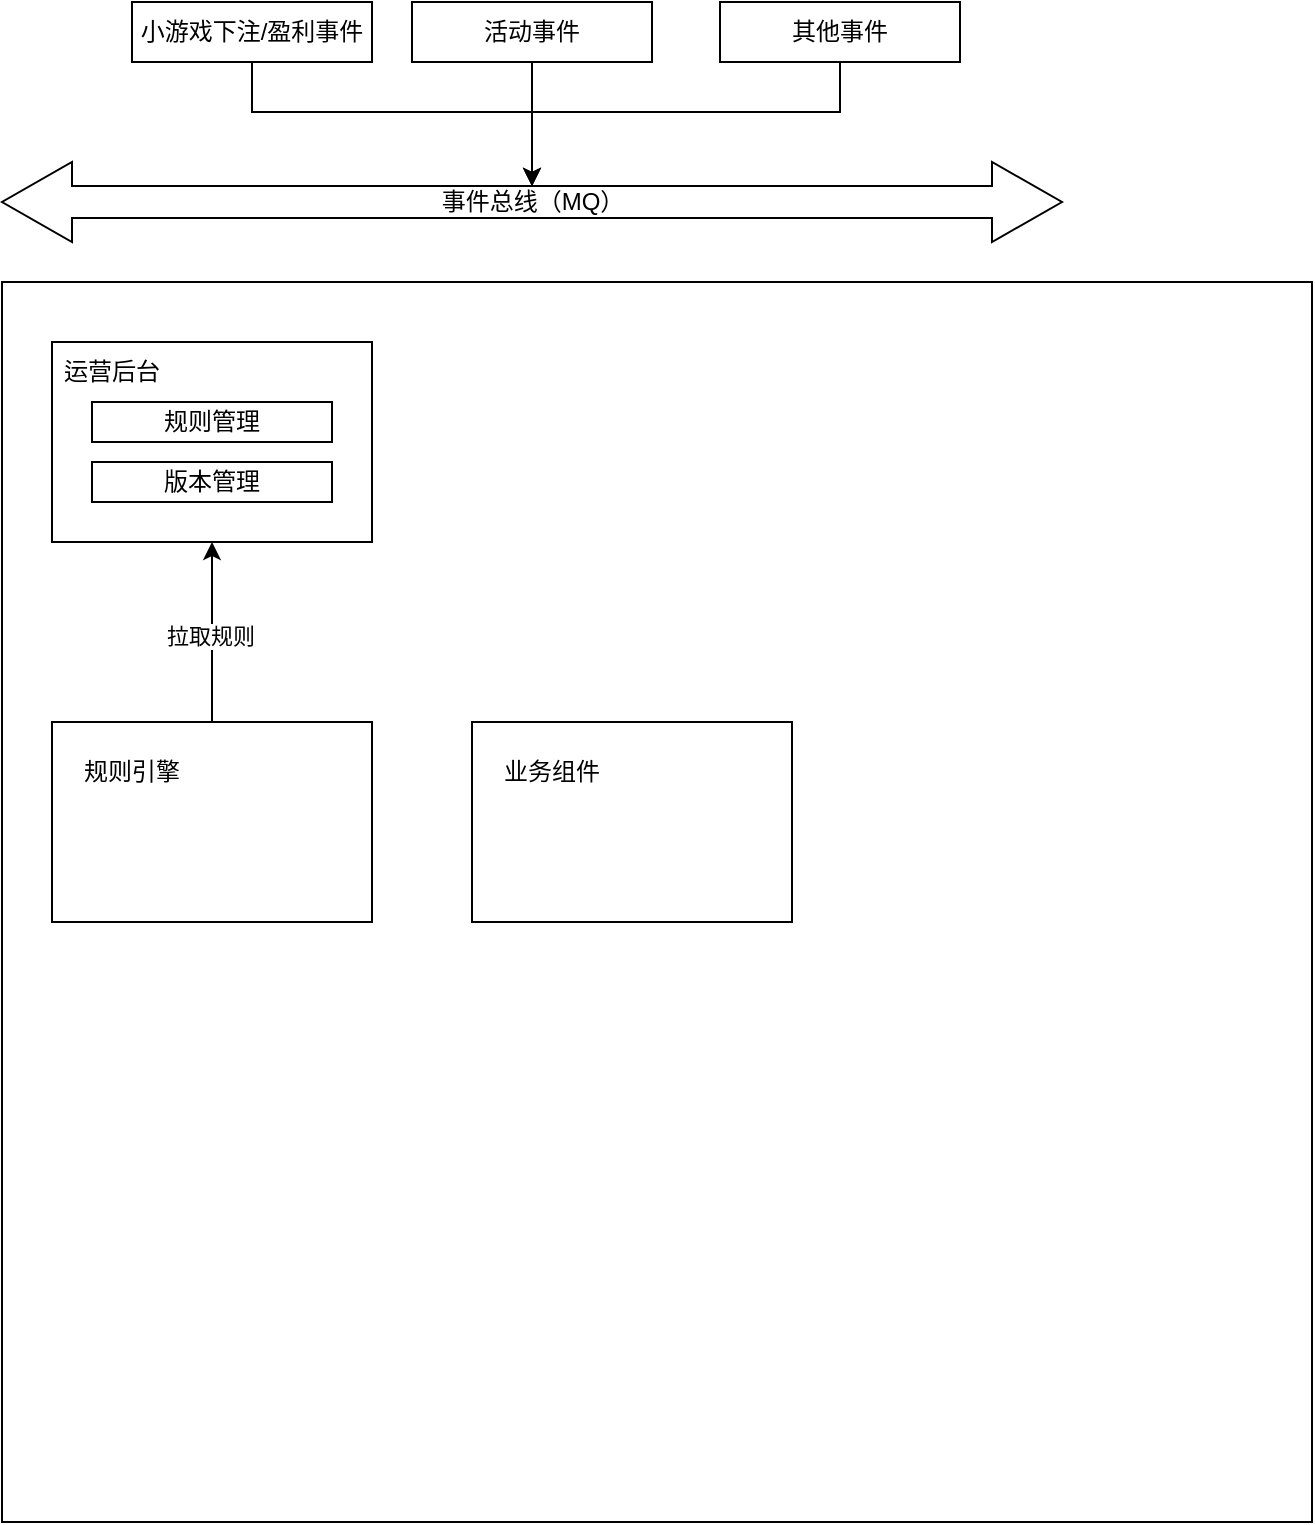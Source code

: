 <mxfile version="21.5.2" type="github">
  <diagram name="第 1 页" id="FGJh3REmYH9sXVtc4aAs">
    <mxGraphModel dx="1975" dy="855" grid="1" gridSize="10" guides="1" tooltips="1" connect="1" arrows="1" fold="1" page="1" pageScale="1" pageWidth="827" pageHeight="1169" math="0" shadow="0">
      <root>
        <mxCell id="0" />
        <mxCell id="1" parent="0" />
        <mxCell id="NLsAojO9Ypd2aA2TegAv-7" style="edgeStyle=orthogonalEdgeStyle;rounded=0;orthogonalLoop=1;jettySize=auto;html=1;entryX=0.5;entryY=0;entryDx=0;entryDy=12;entryPerimeter=0;" edge="1" parent="1" source="NLsAojO9Ypd2aA2TegAv-1" target="NLsAojO9Ypd2aA2TegAv-5">
          <mxGeometry relative="1" as="geometry" />
        </mxCell>
        <mxCell id="NLsAojO9Ypd2aA2TegAv-1" value="小游戏下注/盈利事件" style="rounded=0;whiteSpace=wrap;html=1;" vertex="1" parent="1">
          <mxGeometry x="120" y="60" width="120" height="30" as="geometry" />
        </mxCell>
        <mxCell id="NLsAojO9Ypd2aA2TegAv-8" style="edgeStyle=orthogonalEdgeStyle;rounded=0;orthogonalLoop=1;jettySize=auto;html=1;entryX=0.5;entryY=0;entryDx=0;entryDy=12;entryPerimeter=0;" edge="1" parent="1" source="NLsAojO9Ypd2aA2TegAv-2" target="NLsAojO9Ypd2aA2TegAv-5">
          <mxGeometry relative="1" as="geometry" />
        </mxCell>
        <mxCell id="NLsAojO9Ypd2aA2TegAv-2" value="活动事件" style="rounded=0;whiteSpace=wrap;html=1;" vertex="1" parent="1">
          <mxGeometry x="260" y="60" width="120" height="30" as="geometry" />
        </mxCell>
        <mxCell id="NLsAojO9Ypd2aA2TegAv-9" style="edgeStyle=orthogonalEdgeStyle;rounded=0;orthogonalLoop=1;jettySize=auto;html=1;entryX=0.5;entryY=0;entryDx=0;entryDy=12;entryPerimeter=0;" edge="1" parent="1" source="NLsAojO9Ypd2aA2TegAv-4" target="NLsAojO9Ypd2aA2TegAv-5">
          <mxGeometry relative="1" as="geometry" />
        </mxCell>
        <mxCell id="NLsAojO9Ypd2aA2TegAv-4" value="其他事件" style="rounded=0;whiteSpace=wrap;html=1;" vertex="1" parent="1">
          <mxGeometry x="414" y="60" width="120" height="30" as="geometry" />
        </mxCell>
        <mxCell id="NLsAojO9Ypd2aA2TegAv-5" value="事件总线（MQ）" style="html=1;shadow=0;dashed=0;align=center;verticalAlign=middle;shape=mxgraph.arrows2.twoWayArrow;dy=0.6;dx=35;" vertex="1" parent="1">
          <mxGeometry x="55" y="140" width="530" height="40" as="geometry" />
        </mxCell>
        <mxCell id="NLsAojO9Ypd2aA2TegAv-10" value="" style="rounded=0;whiteSpace=wrap;html=1;" vertex="1" parent="1">
          <mxGeometry x="55" y="200" width="655" height="620" as="geometry" />
        </mxCell>
        <mxCell id="NLsAojO9Ypd2aA2TegAv-11" value="" style="rounded=0;whiteSpace=wrap;html=1;" vertex="1" parent="1">
          <mxGeometry x="80" y="230" width="160" height="100" as="geometry" />
        </mxCell>
        <mxCell id="NLsAojO9Ypd2aA2TegAv-12" value="规则管理" style="rounded=0;whiteSpace=wrap;html=1;" vertex="1" parent="1">
          <mxGeometry x="100" y="260" width="120" height="20" as="geometry" />
        </mxCell>
        <mxCell id="NLsAojO9Ypd2aA2TegAv-13" value="版本管理" style="rounded=0;whiteSpace=wrap;html=1;" vertex="1" parent="1">
          <mxGeometry x="100" y="290" width="120" height="20" as="geometry" />
        </mxCell>
        <mxCell id="NLsAojO9Ypd2aA2TegAv-14" value="运营后台" style="text;strokeColor=none;align=center;fillColor=none;html=1;verticalAlign=middle;whiteSpace=wrap;rounded=0;" vertex="1" parent="1">
          <mxGeometry x="80" y="230" width="60" height="30" as="geometry" />
        </mxCell>
        <mxCell id="NLsAojO9Ypd2aA2TegAv-20" value="" style="group" vertex="1" connectable="0" parent="1">
          <mxGeometry x="80" y="420" width="160" height="100" as="geometry" />
        </mxCell>
        <mxCell id="NLsAojO9Ypd2aA2TegAv-23" value="" style="group" vertex="1" connectable="0" parent="NLsAojO9Ypd2aA2TegAv-20">
          <mxGeometry width="160" height="100" as="geometry" />
        </mxCell>
        <mxCell id="NLsAojO9Ypd2aA2TegAv-16" value="" style="rounded=0;whiteSpace=wrap;html=1;" vertex="1" parent="NLsAojO9Ypd2aA2TegAv-23">
          <mxGeometry width="160" height="100" as="geometry" />
        </mxCell>
        <mxCell id="NLsAojO9Ypd2aA2TegAv-19" value="规则引擎" style="text;strokeColor=none;align=center;fillColor=none;html=1;verticalAlign=middle;whiteSpace=wrap;rounded=0;" vertex="1" parent="NLsAojO9Ypd2aA2TegAv-23">
          <mxGeometry x="10" y="10" width="60" height="30" as="geometry" />
        </mxCell>
        <mxCell id="NLsAojO9Ypd2aA2TegAv-21" style="edgeStyle=orthogonalEdgeStyle;rounded=0;orthogonalLoop=1;jettySize=auto;html=1;entryX=0.5;entryY=1;entryDx=0;entryDy=0;" edge="1" parent="1" source="NLsAojO9Ypd2aA2TegAv-16" target="NLsAojO9Ypd2aA2TegAv-11">
          <mxGeometry relative="1" as="geometry" />
        </mxCell>
        <mxCell id="NLsAojO9Ypd2aA2TegAv-22" value="拉取规则" style="edgeLabel;html=1;align=center;verticalAlign=middle;resizable=0;points=[];" vertex="1" connectable="0" parent="NLsAojO9Ypd2aA2TegAv-21">
          <mxGeometry x="-0.032" y="1" relative="1" as="geometry">
            <mxPoint as="offset" />
          </mxGeometry>
        </mxCell>
        <mxCell id="NLsAojO9Ypd2aA2TegAv-24" value="" style="group" vertex="1" connectable="0" parent="1">
          <mxGeometry x="290" y="420" width="160" height="100" as="geometry" />
        </mxCell>
        <mxCell id="NLsAojO9Ypd2aA2TegAv-25" value="" style="group" vertex="1" connectable="0" parent="NLsAojO9Ypd2aA2TegAv-24">
          <mxGeometry width="160" height="100" as="geometry" />
        </mxCell>
        <mxCell id="NLsAojO9Ypd2aA2TegAv-26" value="" style="rounded=0;whiteSpace=wrap;html=1;" vertex="1" parent="NLsAojO9Ypd2aA2TegAv-25">
          <mxGeometry width="160" height="100" as="geometry" />
        </mxCell>
        <mxCell id="NLsAojO9Ypd2aA2TegAv-27" value="业务组件" style="text;strokeColor=none;align=center;fillColor=none;html=1;verticalAlign=middle;whiteSpace=wrap;rounded=0;" vertex="1" parent="NLsAojO9Ypd2aA2TegAv-25">
          <mxGeometry x="10" y="10" width="60" height="30" as="geometry" />
        </mxCell>
      </root>
    </mxGraphModel>
  </diagram>
</mxfile>
